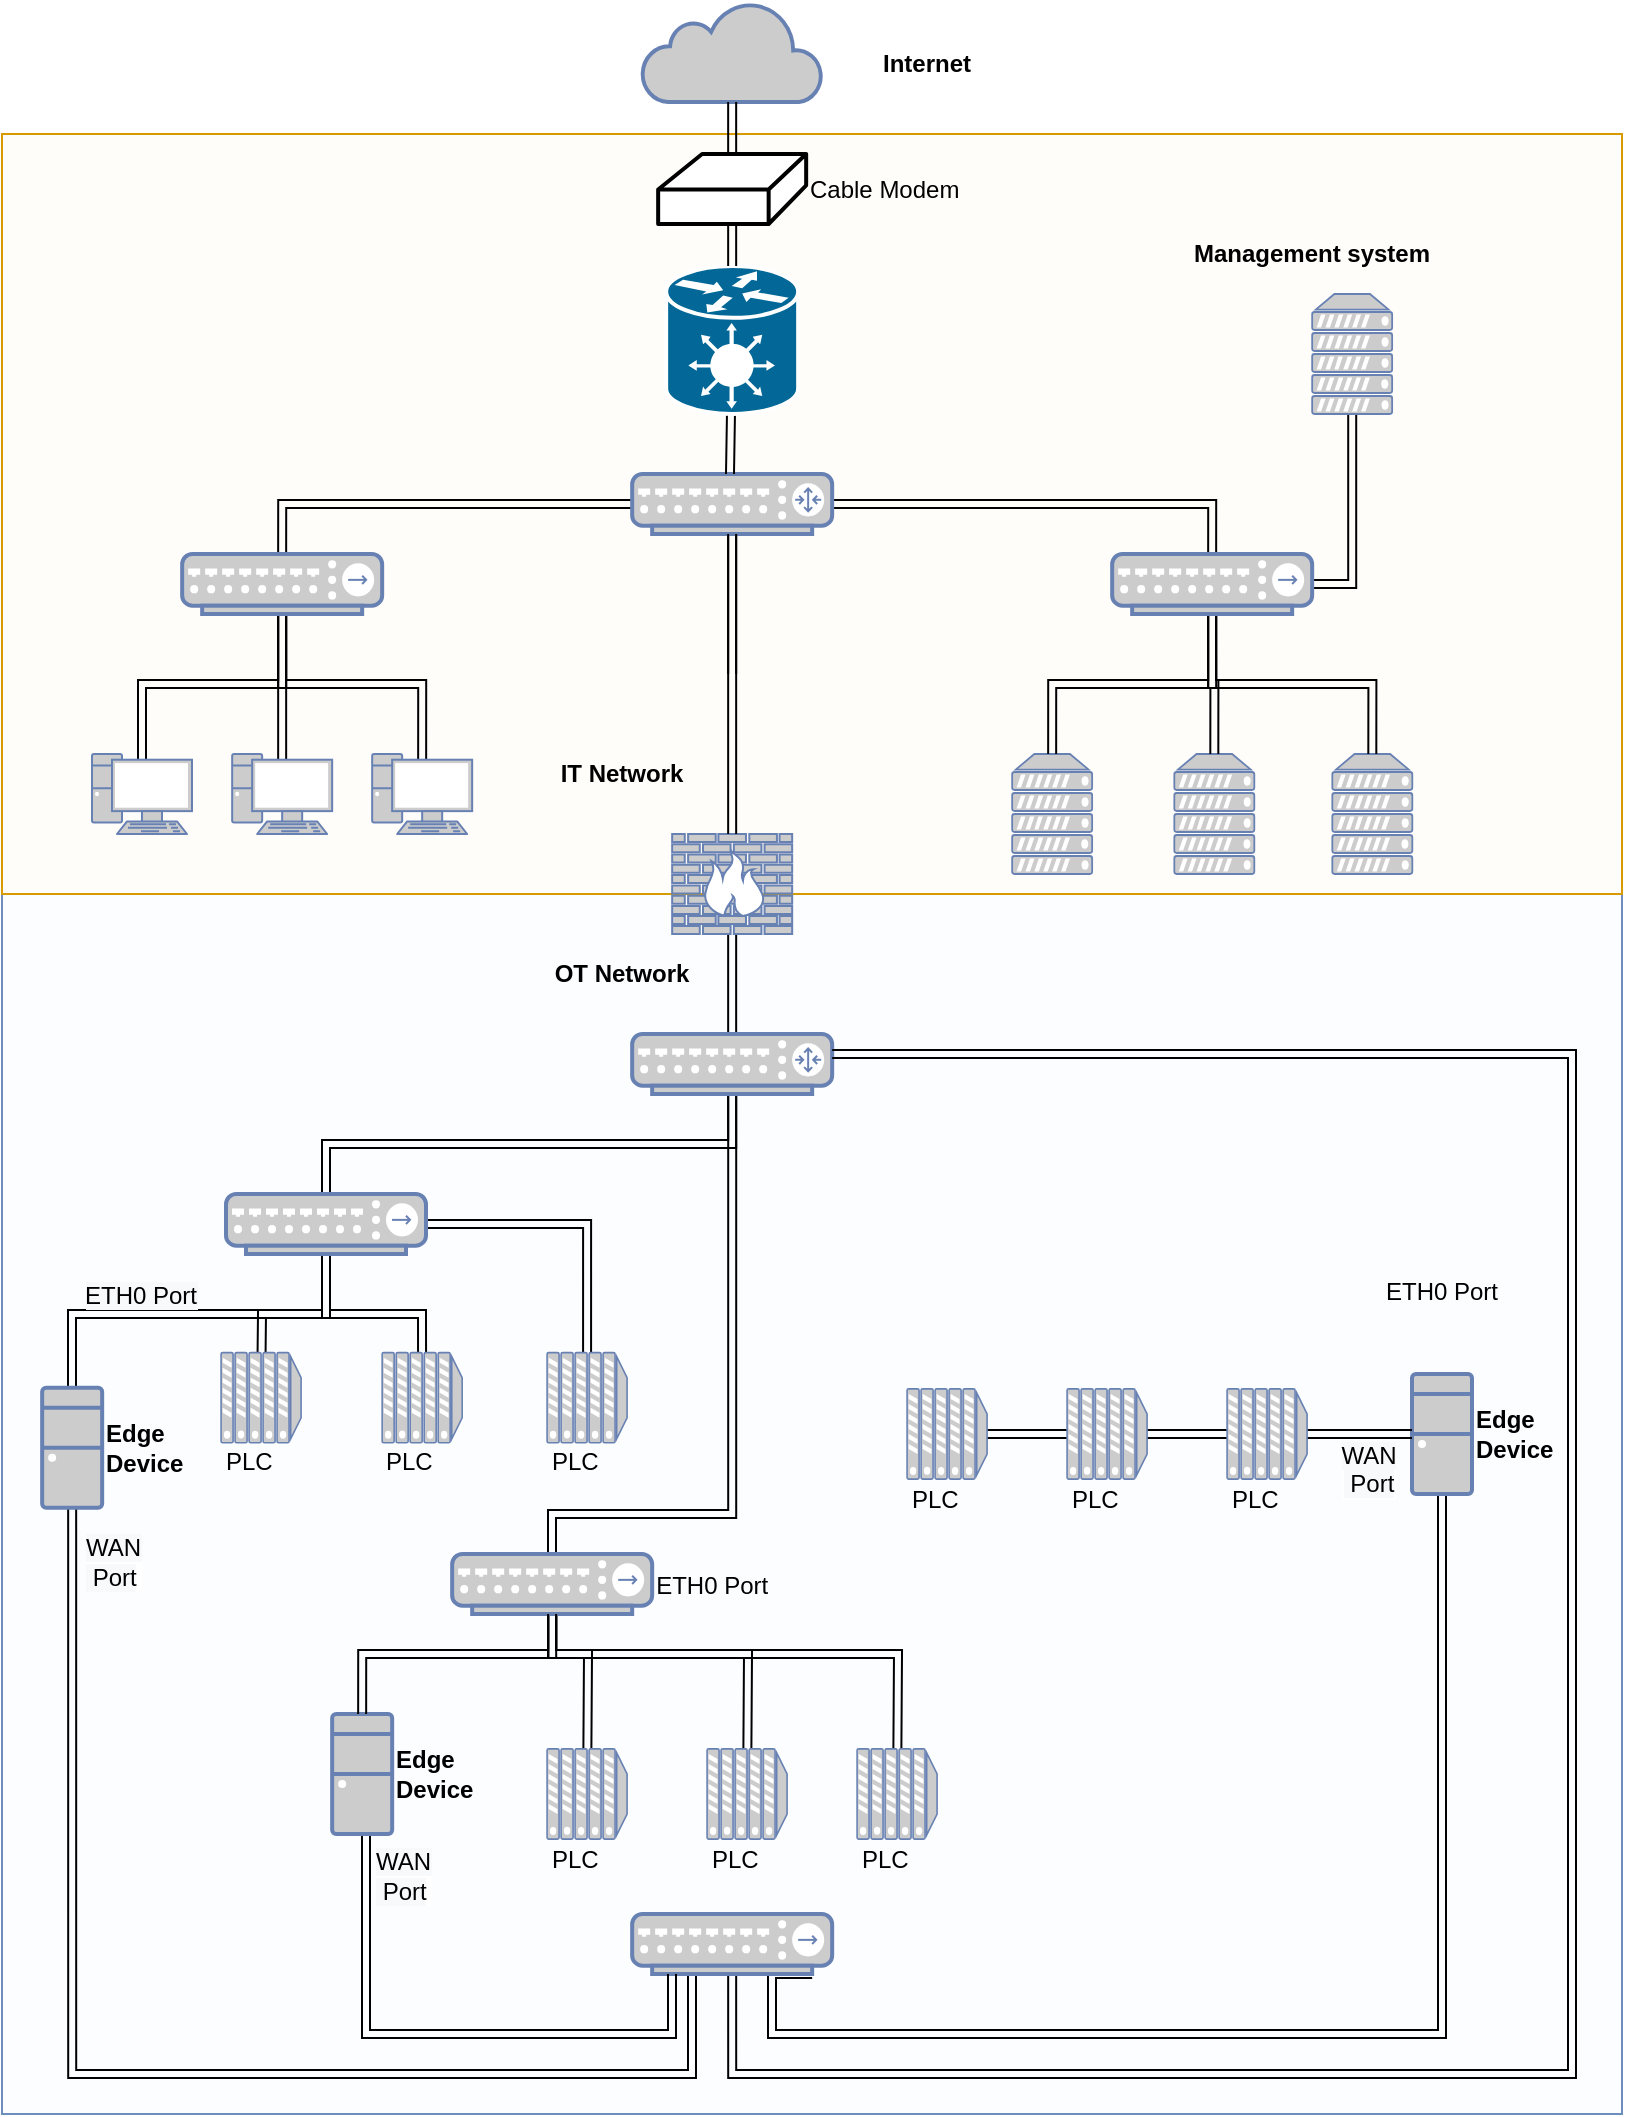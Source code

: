 <mxfile version="23.1.1" type="github">
  <diagram id="SXgX17sldJI9QkPeDldp" name="Page-1">
    <mxGraphModel dx="523" dy="341" grid="1" gridSize="10" guides="1" tooltips="1" connect="1" arrows="1" fold="1" page="1" pageScale="1" pageWidth="827" pageHeight="1169" math="0" shadow="0">
      <root>
        <mxCell id="kKs_Z4YsZ-Q-qFJGQyTJ-0" />
        <mxCell id="kKs_Z4YsZ-Q-qFJGQyTJ-1" parent="kKs_Z4YsZ-Q-qFJGQyTJ-0" />
        <mxCell id="kKs_Z4YsZ-Q-qFJGQyTJ-2" value="" style="rounded=0;whiteSpace=wrap;connectable=0;fillOpacity=10;fillColor=#dae8fc;strokeColor=#6c8ebf;labelPosition=center;verticalLabelPosition=bottom;align=center;verticalAlign=top;textDirection=rtl;" parent="kKs_Z4YsZ-Q-qFJGQyTJ-1" vertex="1">
          <mxGeometry x="10" y="450" width="810" height="610" as="geometry" />
        </mxCell>
        <mxCell id="kKs_Z4YsZ-Q-qFJGQyTJ-3" value="" style="rounded=0;whiteSpace=wrap;connectable=0;fillOpacity=10;fillColor=#ffe6cc;strokeColor=#d79b00;" parent="kKs_Z4YsZ-Q-qFJGQyTJ-1" vertex="1">
          <mxGeometry x="10" y="70" width="810" height="380" as="geometry" />
        </mxCell>
        <mxCell id="kKs_Z4YsZ-Q-qFJGQyTJ-4" value="" style="edgeStyle=orthogonalEdgeStyle;shape=link;rounded=0;orthogonalLoop=1;jettySize=auto;" parent="kKs_Z4YsZ-Q-qFJGQyTJ-1" source="kKs_Z4YsZ-Q-qFJGQyTJ-6" target="kKs_Z4YsZ-Q-qFJGQyTJ-8" edge="1">
          <mxGeometry relative="1" as="geometry" />
        </mxCell>
        <mxCell id="kKs_Z4YsZ-Q-qFJGQyTJ-5" value="" style="edgeStyle=none;shape=link;rounded=0;orthogonalLoop=1;jettySize=auto;" parent="kKs_Z4YsZ-Q-qFJGQyTJ-1" source="kKs_Z4YsZ-Q-qFJGQyTJ-21" edge="1">
          <mxGeometry relative="1" as="geometry">
            <mxPoint x="375.08" y="340" as="targetPoint" />
          </mxGeometry>
        </mxCell>
        <mxCell id="kKs_Z4YsZ-Q-qFJGQyTJ-6" value="" style="fontColor=#0066CC;verticalAlign=top;verticalLabelPosition=bottom;labelPosition=center;align=center;outlineConnect=0;fillColor=#CCCCCC;strokeColor=#6881B3;gradientColor=none;gradientDirection=north;strokeWidth=2;shape=mxgraph.networks.firewall;" parent="kKs_Z4YsZ-Q-qFJGQyTJ-1" vertex="1">
          <mxGeometry x="345.08" y="420" width="60" height="50" as="geometry" />
        </mxCell>
        <mxCell id="kKs_Z4YsZ-Q-qFJGQyTJ-7" value="" style="edgeStyle=orthogonalEdgeStyle;shape=link;rounded=0;orthogonalLoop=1;jettySize=auto;exitX=0.5;exitY=1;exitDx=0;exitDy=0;exitPerimeter=0;entryX=0.5;entryY=0;entryDx=0;entryDy=0;entryPerimeter=0;" parent="kKs_Z4YsZ-Q-qFJGQyTJ-1" source="kKs_Z4YsZ-Q-qFJGQyTJ-8" target="kKs_Z4YsZ-Q-qFJGQyTJ-13" edge="1">
          <mxGeometry relative="1" as="geometry" />
        </mxCell>
        <mxCell id="wiULPba4sbTOzCL7PzTo-35" style="edgeStyle=orthogonalEdgeStyle;shape=link;rounded=0;orthogonalLoop=1;jettySize=auto;html=1;fontColor=#000000;" parent="kKs_Z4YsZ-Q-qFJGQyTJ-1" source="kKs_Z4YsZ-Q-qFJGQyTJ-8" target="kKs_Z4YsZ-Q-qFJGQyTJ-63" edge="1">
          <mxGeometry relative="1" as="geometry">
            <Array as="points">
              <mxPoint x="375" y="760" />
              <mxPoint x="285" y="760" />
            </Array>
          </mxGeometry>
        </mxCell>
        <mxCell id="kKs_Z4YsZ-Q-qFJGQyTJ-8" value="" style="fontColor=#0066CC;verticalAlign=top;verticalLabelPosition=bottom;labelPosition=center;align=center;outlineConnect=0;fillColor=#CCCCCC;strokeColor=#6881B3;gradientColor=none;gradientDirection=north;strokeWidth=2;shape=mxgraph.networks.router;" parent="kKs_Z4YsZ-Q-qFJGQyTJ-1" vertex="1">
          <mxGeometry x="325.08" y="520" width="100" height="30" as="geometry" />
        </mxCell>
        <mxCell id="kKs_Z4YsZ-Q-qFJGQyTJ-12" value="" style="edgeStyle=orthogonalEdgeStyle;shape=link;rounded=0;orthogonalLoop=1;jettySize=auto;exitX=0.5;exitY=1;exitDx=0;exitDy=0;exitPerimeter=0;width=4;" parent="kKs_Z4YsZ-Q-qFJGQyTJ-1" source="kKs_Z4YsZ-Q-qFJGQyTJ-13" target="wiULPba4sbTOzCL7PzTo-0" edge="1">
          <mxGeometry relative="1" as="geometry">
            <Array as="points">
              <mxPoint x="172" y="660" />
              <mxPoint x="45" y="660" />
            </Array>
            <mxPoint x="45.08" y="683.14" as="targetPoint" />
          </mxGeometry>
        </mxCell>
        <mxCell id="wiULPba4sbTOzCL7PzTo-38" value="&lt;span style=&quot;background-color: rgb(248 , 249 , 250)&quot;&gt;ETH0 Port&lt;/span&gt;" style="text;html=1;align=center;verticalAlign=bottom;resizable=0;points=[];labelBackgroundColor=#ffffff;fontColor=#000000;labelPosition=center;verticalLabelPosition=top;" parent="kKs_Z4YsZ-Q-qFJGQyTJ-12" vertex="1" connectable="0">
          <mxGeometry x="0.269" y="-1" relative="1" as="geometry">
            <mxPoint as="offset" />
          </mxGeometry>
        </mxCell>
        <mxCell id="wiULPba4sbTOzCL7PzTo-28" style="edgeStyle=orthogonalEdgeStyle;shape=link;rounded=0;orthogonalLoop=1;jettySize=auto;html=1;" parent="kKs_Z4YsZ-Q-qFJGQyTJ-1" source="kKs_Z4YsZ-Q-qFJGQyTJ-13" target="wiULPba4sbTOzCL7PzTo-22" edge="1">
          <mxGeometry relative="1" as="geometry">
            <Array as="points">
              <mxPoint x="172" y="660" />
              <mxPoint x="140" y="660" />
            </Array>
          </mxGeometry>
        </mxCell>
        <mxCell id="wiULPba4sbTOzCL7PzTo-29" style="edgeStyle=orthogonalEdgeStyle;shape=link;rounded=0;orthogonalLoop=1;jettySize=auto;html=1;" parent="kKs_Z4YsZ-Q-qFJGQyTJ-1" source="kKs_Z4YsZ-Q-qFJGQyTJ-13" target="wiULPba4sbTOzCL7PzTo-23" edge="1">
          <mxGeometry relative="1" as="geometry">
            <Array as="points">
              <mxPoint x="172" y="660" />
              <mxPoint x="220" y="660" />
            </Array>
          </mxGeometry>
        </mxCell>
        <mxCell id="wiULPba4sbTOzCL7PzTo-30" style="edgeStyle=orthogonalEdgeStyle;shape=link;rounded=0;orthogonalLoop=1;jettySize=auto;html=1;" parent="kKs_Z4YsZ-Q-qFJGQyTJ-1" source="kKs_Z4YsZ-Q-qFJGQyTJ-13" target="wiULPba4sbTOzCL7PzTo-24" edge="1">
          <mxGeometry relative="1" as="geometry" />
        </mxCell>
        <mxCell id="kKs_Z4YsZ-Q-qFJGQyTJ-13" value="" style="fontColor=#0066CC;verticalAlign=top;verticalLabelPosition=bottom;labelPosition=center;align=center;outlineConnect=0;fillColor=#CCCCCC;strokeColor=#6881B3;gradientColor=none;gradientDirection=north;strokeWidth=2;shape=mxgraph.networks.hub;" parent="kKs_Z4YsZ-Q-qFJGQyTJ-1" vertex="1">
          <mxGeometry x="122" y="600" width="100" height="30" as="geometry" />
        </mxCell>
        <mxCell id="kKs_Z4YsZ-Q-qFJGQyTJ-17" value="" style="edgeStyle=orthogonalEdgeStyle;shape=link;rounded=0;orthogonalLoop=1;jettySize=auto;exitX=0.5;exitY=1;exitDx=0;exitDy=0;" parent="kKs_Z4YsZ-Q-qFJGQyTJ-1" source="wiULPba4sbTOzCL7PzTo-0" target="kKs_Z4YsZ-Q-qFJGQyTJ-53" edge="1">
          <mxGeometry relative="1" as="geometry">
            <Array as="points">
              <mxPoint x="45" y="1040" />
              <mxPoint x="355" y="1040" />
            </Array>
            <mxPoint x="45.08" y="726.86" as="sourcePoint" />
          </mxGeometry>
        </mxCell>
        <mxCell id="wiULPba4sbTOzCL7PzTo-37" value="&lt;span style=&quot;background-color: rgb(248 , 249 , 250)&quot;&gt;WAN&lt;/span&gt;&lt;br style=&quot;padding: 0px ; margin: 0px ; background-color: rgb(248 , 249 , 250)&quot;&gt;&lt;span style=&quot;background-color: rgb(248 , 249 , 250)&quot;&gt;&amp;nbsp;Port&lt;/span&gt;" style="text;html=1;align=left;verticalAlign=middle;resizable=0;points=[];labelBackgroundColor=#ffffff;fontColor=#000000;labelPosition=right;verticalLabelPosition=middle;" parent="kKs_Z4YsZ-Q-qFJGQyTJ-17" vertex="1" connectable="0">
          <mxGeometry x="-0.916" y="2" relative="1" as="geometry">
            <mxPoint x="3" as="offset" />
          </mxGeometry>
        </mxCell>
        <mxCell id="kKs_Z4YsZ-Q-qFJGQyTJ-18" value="" style="edgeStyle=orthogonalEdgeStyle;shape=link;rounded=0;orthogonalLoop=1;jettySize=auto;exitX=0;exitY=0.5;exitDx=0;exitDy=0;exitPerimeter=0;entryX=0.5;entryY=0;entryDx=0;entryDy=0;entryPerimeter=0;" parent="kKs_Z4YsZ-Q-qFJGQyTJ-1" source="kKs_Z4YsZ-Q-qFJGQyTJ-21" target="kKs_Z4YsZ-Q-qFJGQyTJ-26" edge="1">
          <mxGeometry relative="1" as="geometry" />
        </mxCell>
        <mxCell id="kKs_Z4YsZ-Q-qFJGQyTJ-19" value="" style="edgeStyle=orthogonalEdgeStyle;shape=link;rounded=0;orthogonalLoop=1;jettySize=auto;exitX=1;exitY=0.5;exitDx=0;exitDy=0;exitPerimeter=0;entryX=0.5;entryY=0;entryDx=0;entryDy=0;entryPerimeter=0;" parent="kKs_Z4YsZ-Q-qFJGQyTJ-1" source="kKs_Z4YsZ-Q-qFJGQyTJ-21" target="kKs_Z4YsZ-Q-qFJGQyTJ-37" edge="1">
          <mxGeometry relative="1" as="geometry" />
        </mxCell>
        <mxCell id="kKs_Z4YsZ-Q-qFJGQyTJ-20" value="" style="edgeStyle=orthogonalEdgeStyle;shape=link;rounded=0;orthogonalLoop=1;jettySize=auto;entryX=0.5;entryY=1;entryDx=0;entryDy=0;entryPerimeter=0;" parent="kKs_Z4YsZ-Q-qFJGQyTJ-1" source="kKs_Z4YsZ-Q-qFJGQyTJ-8" target="kKs_Z4YsZ-Q-qFJGQyTJ-53" edge="1">
          <mxGeometry relative="1" as="geometry">
            <Array as="points">
              <mxPoint x="795" y="530" />
              <mxPoint x="795" y="1040" />
              <mxPoint x="375" y="1040" />
            </Array>
          </mxGeometry>
        </mxCell>
        <mxCell id="kKs_Z4YsZ-Q-qFJGQyTJ-21" value="" style="fontColor=#0066CC;verticalAlign=top;verticalLabelPosition=bottom;labelPosition=center;align=center;outlineConnect=0;fillColor=#CCCCCC;strokeColor=#6881B3;gradientColor=none;gradientDirection=north;strokeWidth=2;shape=mxgraph.networks.router;" parent="kKs_Z4YsZ-Q-qFJGQyTJ-1" vertex="1">
          <mxGeometry x="325.08" y="240" width="100" height="30" as="geometry" />
        </mxCell>
        <mxCell id="kKs_Z4YsZ-Q-qFJGQyTJ-22" value="" style="edgeStyle=none;shape=link;rounded=0;orthogonalLoop=1;jettySize=auto;" parent="kKs_Z4YsZ-Q-qFJGQyTJ-1" source="kKs_Z4YsZ-Q-qFJGQyTJ-6" target="kKs_Z4YsZ-Q-qFJGQyTJ-21" edge="1">
          <mxGeometry relative="1" as="geometry">
            <mxPoint x="375.08" y="420" as="sourcePoint" />
            <mxPoint x="375.08" y="340" as="targetPoint" />
          </mxGeometry>
        </mxCell>
        <mxCell id="kKs_Z4YsZ-Q-qFJGQyTJ-23" value="" style="edgeStyle=orthogonalEdgeStyle;shape=link;rounded=0;orthogonalLoop=1;jettySize=auto;exitX=0.5;exitY=1;exitDx=0;exitDy=0;exitPerimeter=0;entryX=0.5;entryY=0.07;entryDx=0;entryDy=0;entryPerimeter=0;" parent="kKs_Z4YsZ-Q-qFJGQyTJ-1" source="kKs_Z4YsZ-Q-qFJGQyTJ-26" target="kKs_Z4YsZ-Q-qFJGQyTJ-29" edge="1">
          <mxGeometry relative="1" as="geometry" />
        </mxCell>
        <mxCell id="kKs_Z4YsZ-Q-qFJGQyTJ-24" value="" style="edgeStyle=orthogonalEdgeStyle;shape=link;rounded=0;orthogonalLoop=1;jettySize=auto;exitX=0.5;exitY=1;exitDx=0;exitDy=0;exitPerimeter=0;entryX=0.5;entryY=0.07;entryDx=0;entryDy=0;entryPerimeter=0;" parent="kKs_Z4YsZ-Q-qFJGQyTJ-1" source="kKs_Z4YsZ-Q-qFJGQyTJ-26" target="kKs_Z4YsZ-Q-qFJGQyTJ-28" edge="1">
          <mxGeometry relative="1" as="geometry" />
        </mxCell>
        <mxCell id="kKs_Z4YsZ-Q-qFJGQyTJ-25" value="" style="edgeStyle=orthogonalEdgeStyle;shape=link;rounded=0;orthogonalLoop=1;jettySize=auto;exitX=0.5;exitY=1;exitDx=0;exitDy=0;exitPerimeter=0;entryX=0.5;entryY=0.07;entryDx=0;entryDy=0;entryPerimeter=0;" parent="kKs_Z4YsZ-Q-qFJGQyTJ-1" source="kKs_Z4YsZ-Q-qFJGQyTJ-26" target="kKs_Z4YsZ-Q-qFJGQyTJ-27" edge="1">
          <mxGeometry relative="1" as="geometry" />
        </mxCell>
        <mxCell id="kKs_Z4YsZ-Q-qFJGQyTJ-26" value="" style="fontColor=#0066CC;verticalAlign=top;verticalLabelPosition=bottom;labelPosition=center;align=center;outlineConnect=0;fillColor=#CCCCCC;strokeColor=#6881B3;gradientColor=none;gradientDirection=north;strokeWidth=2;shape=mxgraph.networks.hub;" parent="kKs_Z4YsZ-Q-qFJGQyTJ-1" vertex="1">
          <mxGeometry x="100.08" y="280" width="100" height="30" as="geometry" />
        </mxCell>
        <mxCell id="kKs_Z4YsZ-Q-qFJGQyTJ-27" value="" style="fontColor=#0066CC;verticalAlign=top;verticalLabelPosition=bottom;labelPosition=center;align=center;outlineConnect=0;fillColor=#CCCCCC;strokeColor=#6881B3;gradientColor=none;gradientDirection=north;strokeWidth=2;shape=mxgraph.networks.pc;" parent="kKs_Z4YsZ-Q-qFJGQyTJ-1" vertex="1">
          <mxGeometry x="195.08" y="380" width="50" height="40" as="geometry" />
        </mxCell>
        <mxCell id="kKs_Z4YsZ-Q-qFJGQyTJ-28" value="" style="fontColor=#0066CC;verticalAlign=top;verticalLabelPosition=bottom;labelPosition=center;align=center;outlineConnect=0;fillColor=#CCCCCC;strokeColor=#6881B3;gradientColor=none;gradientDirection=north;strokeWidth=2;shape=mxgraph.networks.pc;" parent="kKs_Z4YsZ-Q-qFJGQyTJ-1" vertex="1">
          <mxGeometry x="125.08" y="380" width="50" height="40" as="geometry" />
        </mxCell>
        <mxCell id="kKs_Z4YsZ-Q-qFJGQyTJ-29" value="" style="fontColor=#0066CC;verticalAlign=top;verticalLabelPosition=bottom;labelPosition=center;align=center;outlineConnect=0;fillColor=#CCCCCC;strokeColor=#6881B3;gradientColor=none;gradientDirection=north;strokeWidth=2;shape=mxgraph.networks.pc;" parent="kKs_Z4YsZ-Q-qFJGQyTJ-1" vertex="1">
          <mxGeometry x="55.0" y="380" width="50" height="40" as="geometry" />
        </mxCell>
        <mxCell id="kKs_Z4YsZ-Q-qFJGQyTJ-30" value="" style="fontColor=#0066CC;verticalAlign=top;verticalLabelPosition=bottom;labelPosition=center;align=center;outlineConnect=0;fillColor=#CCCCCC;strokeColor=#6881B3;gradientColor=none;gradientDirection=north;strokeWidth=2;shape=mxgraph.networks.server;" parent="kKs_Z4YsZ-Q-qFJGQyTJ-1" vertex="1">
          <mxGeometry x="515.08" y="380" width="40" height="60" as="geometry" />
        </mxCell>
        <mxCell id="kKs_Z4YsZ-Q-qFJGQyTJ-31" value="" style="fontColor=#0066CC;verticalAlign=top;verticalLabelPosition=bottom;labelPosition=center;align=center;outlineConnect=0;fillColor=#CCCCCC;strokeColor=#6881B3;gradientColor=none;gradientDirection=north;strokeWidth=2;shape=mxgraph.networks.server;" parent="kKs_Z4YsZ-Q-qFJGQyTJ-1" vertex="1">
          <mxGeometry x="675.16" y="380" width="40" height="60" as="geometry" />
        </mxCell>
        <mxCell id="kKs_Z4YsZ-Q-qFJGQyTJ-32" value="" style="fontColor=#0066CC;verticalAlign=top;verticalLabelPosition=bottom;labelPosition=center;align=center;outlineConnect=0;fillColor=#CCCCCC;strokeColor=#6881B3;gradientColor=none;gradientDirection=north;strokeWidth=2;shape=mxgraph.networks.server;" parent="kKs_Z4YsZ-Q-qFJGQyTJ-1" vertex="1">
          <mxGeometry x="596.16" y="380" width="40" height="60" as="geometry" />
        </mxCell>
        <mxCell id="kKs_Z4YsZ-Q-qFJGQyTJ-33" value="" style="edgeStyle=orthogonalEdgeStyle;shape=link;rounded=0;orthogonalLoop=1;jettySize=auto;exitX=0.5;exitY=1;exitDx=0;exitDy=0;exitPerimeter=0;entryX=0.5;entryY=0;entryDx=0;entryDy=0;entryPerimeter=0;" parent="kKs_Z4YsZ-Q-qFJGQyTJ-1" source="kKs_Z4YsZ-Q-qFJGQyTJ-37" target="kKs_Z4YsZ-Q-qFJGQyTJ-30" edge="1">
          <mxGeometry relative="1" as="geometry" />
        </mxCell>
        <mxCell id="kKs_Z4YsZ-Q-qFJGQyTJ-34" value="" style="edgeStyle=orthogonalEdgeStyle;shape=link;rounded=0;orthogonalLoop=1;jettySize=auto;exitX=0.5;exitY=1;exitDx=0;exitDy=0;exitPerimeter=0;entryX=0.5;entryY=0;entryDx=0;entryDy=0;entryPerimeter=0;" parent="kKs_Z4YsZ-Q-qFJGQyTJ-1" source="kKs_Z4YsZ-Q-qFJGQyTJ-37" target="kKs_Z4YsZ-Q-qFJGQyTJ-32" edge="1">
          <mxGeometry relative="1" as="geometry" />
        </mxCell>
        <mxCell id="kKs_Z4YsZ-Q-qFJGQyTJ-35" value="" style="edgeStyle=orthogonalEdgeStyle;shape=link;rounded=0;orthogonalLoop=1;jettySize=auto;exitX=0.5;exitY=1;exitDx=0;exitDy=0;exitPerimeter=0;entryX=0.5;entryY=0;entryDx=0;entryDy=0;entryPerimeter=0;" parent="kKs_Z4YsZ-Q-qFJGQyTJ-1" source="kKs_Z4YsZ-Q-qFJGQyTJ-37" target="kKs_Z4YsZ-Q-qFJGQyTJ-31" edge="1">
          <mxGeometry relative="1" as="geometry">
            <Array as="points">
              <mxPoint x="615" y="345" />
              <mxPoint x="695" y="345" />
            </Array>
          </mxGeometry>
        </mxCell>
        <mxCell id="kKs_Z4YsZ-Q-qFJGQyTJ-36" value="" style="edgeStyle=orthogonalEdgeStyle;shape=link;rounded=0;orthogonalLoop=1;jettySize=auto;exitX=1;exitY=0.5;exitDx=0;exitDy=0;exitPerimeter=0;" parent="kKs_Z4YsZ-Q-qFJGQyTJ-1" source="kKs_Z4YsZ-Q-qFJGQyTJ-37" target="kKs_Z4YsZ-Q-qFJGQyTJ-69" edge="1">
          <mxGeometry relative="1" as="geometry" />
        </mxCell>
        <mxCell id="kKs_Z4YsZ-Q-qFJGQyTJ-37" value="" style="fontColor=#0066CC;verticalAlign=top;verticalLabelPosition=bottom;labelPosition=center;align=center;outlineConnect=0;fillColor=#CCCCCC;strokeColor=#6881B3;gradientColor=none;gradientDirection=north;strokeWidth=2;shape=mxgraph.networks.hub;" parent="kKs_Z4YsZ-Q-qFJGQyTJ-1" vertex="1">
          <mxGeometry x="565.08" y="280" width="100" height="30" as="geometry" />
        </mxCell>
        <mxCell id="kKs_Z4YsZ-Q-qFJGQyTJ-44" value="" style="edgeStyle=orthogonalEdgeStyle;shape=link;rounded=0;orthogonalLoop=1;jettySize=auto;exitX=0.5;exitY=1;exitDx=0;exitDy=0;entryX=0.9;entryY=1;entryDx=0;entryDy=0;entryPerimeter=0;" parent="kKs_Z4YsZ-Q-qFJGQyTJ-1" source="wiULPba4sbTOzCL7PzTo-4" target="kKs_Z4YsZ-Q-qFJGQyTJ-53" edge="1">
          <mxGeometry relative="1" as="geometry">
            <Array as="points">
              <mxPoint x="730" y="1020" />
              <mxPoint x="395" y="1020" />
              <mxPoint x="395" y="990" />
            </Array>
            <mxPoint x="715.04" y="726.86" as="sourcePoint" />
          </mxGeometry>
        </mxCell>
        <mxCell id="kKs_Z4YsZ-Q-qFJGQyTJ-50" value="ETH0 Port" style="text;align=center;verticalAlign=middle;resizable=0;points=[];autosize=1;" parent="kKs_Z4YsZ-Q-qFJGQyTJ-1" vertex="1">
          <mxGeometry x="695" y="638" width="70" height="20" as="geometry" />
        </mxCell>
        <mxCell id="kKs_Z4YsZ-Q-qFJGQyTJ-51" value="OT Network" style="text;strokeColor=none;fillColor=none;align=center;verticalAlign=middle;whiteSpace=wrap;rounded=0;fontStyle=1" parent="kKs_Z4YsZ-Q-qFJGQyTJ-1" vertex="1">
          <mxGeometry x="240.08" y="480" width="159.92" height="20" as="geometry" />
        </mxCell>
        <mxCell id="kKs_Z4YsZ-Q-qFJGQyTJ-52" value="IT Network" style="text;strokeColor=none;fillColor=none;align=center;verticalAlign=middle;whiteSpace=wrap;rounded=0;fontStyle=1" parent="kKs_Z4YsZ-Q-qFJGQyTJ-1" vertex="1">
          <mxGeometry x="240.08" y="380" width="159.92" height="20" as="geometry" />
        </mxCell>
        <mxCell id="kKs_Z4YsZ-Q-qFJGQyTJ-53" value="" style="fontColor=#0066CC;verticalAlign=top;verticalLabelPosition=bottom;labelPosition=center;align=center;outlineConnect=0;fillColor=#CCCCCC;strokeColor=#6881B3;gradientColor=none;gradientDirection=north;strokeWidth=2;shape=mxgraph.networks.hub;" parent="kKs_Z4YsZ-Q-qFJGQyTJ-1" vertex="1">
          <mxGeometry x="325.08" y="960" width="100" height="30" as="geometry" />
        </mxCell>
        <mxCell id="wiULPba4sbTOzCL7PzTo-31" style="edgeStyle=orthogonalEdgeStyle;shape=link;rounded=0;orthogonalLoop=1;jettySize=auto;html=1;" parent="kKs_Z4YsZ-Q-qFJGQyTJ-1" source="kKs_Z4YsZ-Q-qFJGQyTJ-63" target="wiULPba4sbTOzCL7PzTo-25" edge="1">
          <mxGeometry relative="1" as="geometry">
            <Array as="points">
              <mxPoint x="285" y="830" />
              <mxPoint x="303" y="830" />
            </Array>
          </mxGeometry>
        </mxCell>
        <mxCell id="wiULPba4sbTOzCL7PzTo-32" style="edgeStyle=orthogonalEdgeStyle;shape=link;rounded=0;orthogonalLoop=1;jettySize=auto;html=1;" parent="kKs_Z4YsZ-Q-qFJGQyTJ-1" source="kKs_Z4YsZ-Q-qFJGQyTJ-63" target="wiULPba4sbTOzCL7PzTo-26" edge="1">
          <mxGeometry relative="1" as="geometry">
            <Array as="points">
              <mxPoint x="285" y="830" />
              <mxPoint x="383" y="830" />
            </Array>
          </mxGeometry>
        </mxCell>
        <mxCell id="wiULPba4sbTOzCL7PzTo-33" style="edgeStyle=orthogonalEdgeStyle;shape=link;rounded=0;orthogonalLoop=1;jettySize=auto;html=1;" parent="kKs_Z4YsZ-Q-qFJGQyTJ-1" source="kKs_Z4YsZ-Q-qFJGQyTJ-63" target="wiULPba4sbTOzCL7PzTo-27" edge="1">
          <mxGeometry relative="1" as="geometry">
            <Array as="points">
              <mxPoint x="285" y="830" />
              <mxPoint x="458" y="830" />
            </Array>
          </mxGeometry>
        </mxCell>
        <mxCell id="kKs_Z4YsZ-Q-qFJGQyTJ-63" value="ETH0 Port" style="fontColor=#000000;verticalAlign=middle;verticalLabelPosition=middle;labelPosition=right;align=left;outlineConnect=0;fillColor=#CCCCCC;strokeColor=#6881B3;gradientColor=none;gradientDirection=north;strokeWidth=2;shape=mxgraph.networks.hub;" parent="kKs_Z4YsZ-Q-qFJGQyTJ-1" vertex="1">
          <mxGeometry x="235.08" y="780" width="100" height="30" as="geometry" />
        </mxCell>
        <mxCell id="kKs_Z4YsZ-Q-qFJGQyTJ-64" value="" style="edgeStyle=orthogonalEdgeStyle;shape=link;rounded=0;orthogonalLoop=1;jettySize=auto;" parent="kKs_Z4YsZ-Q-qFJGQyTJ-1" source="wiULPba4sbTOzCL7PzTo-2" edge="1">
          <mxGeometry relative="1" as="geometry">
            <mxPoint x="345" y="990" as="targetPoint" />
            <Array as="points">
              <mxPoint x="192" y="1020" />
              <mxPoint x="345" y="1020" />
            </Array>
            <mxPoint x="192.04" y="873.72" as="sourcePoint" />
          </mxGeometry>
        </mxCell>
        <mxCell id="wiULPba4sbTOzCL7PzTo-39" value="&lt;span style=&quot;background-color: rgb(248 , 249 , 250)&quot;&gt;WAN&lt;/span&gt;&lt;br style=&quot;padding: 0px ; margin: 0px ; background-color: rgb(248 , 249 , 250)&quot;&gt;&lt;span style=&quot;background-color: rgb(248 , 249 , 250)&quot;&gt;&amp;nbsp;Port&lt;/span&gt;" style="text;html=1;align=left;verticalAlign=middle;resizable=0;points=[];labelBackgroundColor=#ffffff;fontColor=#000000;labelPosition=right;verticalLabelPosition=middle;" parent="kKs_Z4YsZ-Q-qFJGQyTJ-64" vertex="1" connectable="0">
          <mxGeometry x="-0.852" relative="1" as="geometry">
            <mxPoint x="3" as="offset" />
          </mxGeometry>
        </mxCell>
        <mxCell id="kKs_Z4YsZ-Q-qFJGQyTJ-69" value="" style="fontColor=#0066CC;verticalAlign=top;verticalLabelPosition=bottom;labelPosition=center;align=center;outlineConnect=0;fillColor=#CCCCCC;strokeColor=#6881B3;gradientColor=none;gradientDirection=north;strokeWidth=2;shape=mxgraph.networks.server;" parent="kKs_Z4YsZ-Q-qFJGQyTJ-1" vertex="1">
          <mxGeometry x="665.08" y="150" width="40" height="60" as="geometry" />
        </mxCell>
        <mxCell id="kKs_Z4YsZ-Q-qFJGQyTJ-70" value="Management system" style="text;strokeColor=none;fillColor=none;align=center;verticalAlign=middle;whiteSpace=wrap;rounded=0;fontStyle=1" parent="kKs_Z4YsZ-Q-qFJGQyTJ-1" vertex="1">
          <mxGeometry x="585.08" y="120" width="159.92" height="20" as="geometry" />
        </mxCell>
        <mxCell id="kKs_Z4YsZ-Q-qFJGQyTJ-71" value="" style="edgeStyle=none;shape=link;rounded=0;orthogonalLoop=1;jettySize=auto;" parent="kKs_Z4YsZ-Q-qFJGQyTJ-1" target="kKs_Z4YsZ-Q-qFJGQyTJ-74" edge="1">
          <mxGeometry relative="1" as="geometry">
            <mxPoint x="374" y="240" as="sourcePoint" />
            <mxPoint x="374" y="140" as="targetPoint" />
            <Array as="points" />
          </mxGeometry>
        </mxCell>
        <mxCell id="kKs_Z4YsZ-Q-qFJGQyTJ-73" value="" style="outlineConnect=0;fillColor=#CCCCCC;strokeColor=#6881B3;gradientColor=none;gradientDirection=north;strokeWidth=2;shape=mxgraph.networks.cloud;fontColor=#ffffff;" parent="kKs_Z4YsZ-Q-qFJGQyTJ-1" vertex="1">
          <mxGeometry x="330.08" y="4" width="90" height="50" as="geometry" />
        </mxCell>
        <mxCell id="kKs_Z4YsZ-Q-qFJGQyTJ-74" value="" style="shape=mxgraph.cisco.hubs_and_gateways.generic_gateway;pointerEvents=1;dashed=0;fillColor=#036897;strokeColor=#ffffff;strokeWidth=2;verticalLabelPosition=bottom;verticalAlign=top;align=center;outlineConnect=0;" parent="kKs_Z4YsZ-Q-qFJGQyTJ-1" vertex="1">
          <mxGeometry x="342.08" y="136" width="66" height="74" as="geometry" />
        </mxCell>
        <mxCell id="kKs_Z4YsZ-Q-qFJGQyTJ-75" value="Internet" style="text;strokeColor=none;fillColor=none;align=center;verticalAlign=middle;whiteSpace=wrap;rounded=0;fontStyle=1" parent="kKs_Z4YsZ-Q-qFJGQyTJ-1" vertex="1">
          <mxGeometry x="435" y="25" width="75" height="20" as="geometry" />
        </mxCell>
        <mxCell id="wiULPba4sbTOzCL7PzTo-0" value="&lt;span style=&quot;color: rgb(0 , 0 , 0) ; white-space: normal ; font-weight: 700&quot;&gt;Edge Device&lt;/span&gt;" style="fontColor=#0066CC;verticalAlign=middle;verticalLabelPosition=middle;labelPosition=right;align=left;html=1;outlineConnect=0;fillColor=#CCCCCC;strokeColor=#6881B3;gradientColor=none;gradientDirection=north;strokeWidth=2;shape=mxgraph.networks.desktop_pc;rounded=0;" parent="kKs_Z4YsZ-Q-qFJGQyTJ-1" vertex="1">
          <mxGeometry x="30.08" y="696.86" width="30" height="60" as="geometry" />
        </mxCell>
        <mxCell id="wiULPba4sbTOzCL7PzTo-2" value="&lt;span style=&quot;color: rgb(0 , 0 , 0) ; white-space: normal ; font-weight: 700&quot;&gt;Edge Device&lt;/span&gt;" style="fontColor=#0066CC;verticalAlign=middle;verticalLabelPosition=middle;labelPosition=right;align=left;html=1;outlineConnect=0;fillColor=#CCCCCC;strokeColor=#6881B3;gradientColor=none;gradientDirection=north;strokeWidth=2;shape=mxgraph.networks.desktop_pc;rounded=0;" parent="kKs_Z4YsZ-Q-qFJGQyTJ-1" vertex="1">
          <mxGeometry x="175.08" y="860" width="30" height="60" as="geometry" />
        </mxCell>
        <mxCell id="wiULPba4sbTOzCL7PzTo-3" value="" style="edgeStyle=orthogonalEdgeStyle;shape=link;rounded=0;orthogonalLoop=1;jettySize=auto;exitX=0.5;exitY=1;exitDx=0;exitDy=0;exitPerimeter=0;entryX=0.5;entryY=0;entryDx=0;entryDy=0;" parent="kKs_Z4YsZ-Q-qFJGQyTJ-1" source="kKs_Z4YsZ-Q-qFJGQyTJ-63" target="wiULPba4sbTOzCL7PzTo-2" edge="1">
          <mxGeometry relative="1" as="geometry">
            <Array as="points">
              <mxPoint x="285" y="830" />
              <mxPoint x="190" y="830" />
            </Array>
            <mxPoint x="192.04" y="830" as="targetPoint" />
            <mxPoint x="285.08" y="810" as="sourcePoint" />
          </mxGeometry>
        </mxCell>
        <mxCell id="wiULPba4sbTOzCL7PzTo-4" value="&lt;span style=&quot;color: rgb(0 , 0 , 0) ; white-space: normal ; font-weight: 700&quot;&gt;Edge Device&lt;/span&gt;" style="fontColor=#0066CC;verticalAlign=middle;verticalLabelPosition=middle;labelPosition=right;align=left;html=1;outlineConnect=0;fillColor=#CCCCCC;strokeColor=#6881B3;gradientColor=none;gradientDirection=north;strokeWidth=2;shape=mxgraph.networks.desktop_pc;rounded=0;" parent="kKs_Z4YsZ-Q-qFJGQyTJ-1" vertex="1">
          <mxGeometry x="715" y="690" width="30" height="60" as="geometry" />
        </mxCell>
        <mxCell id="wiULPba4sbTOzCL7PzTo-17" style="edgeStyle=orthogonalEdgeStyle;shape=link;rounded=0;orthogonalLoop=1;jettySize=auto;html=1;" parent="kKs_Z4YsZ-Q-qFJGQyTJ-1" source="wiULPba4sbTOzCL7PzTo-10" target="wiULPba4sbTOzCL7PzTo-4" edge="1">
          <mxGeometry relative="1" as="geometry" />
        </mxCell>
        <mxCell id="wiULPba4sbTOzCL7PzTo-36" value="&lt;span style=&quot;background-color: rgb(248 , 249 , 250)&quot;&gt;WAN&lt;/span&gt;&lt;br style=&quot;padding: 0px ; margin: 0px ; background-color: rgb(248 , 249 , 250)&quot;&gt;&lt;span style=&quot;background-color: rgb(248 , 249 , 250)&quot;&gt;&amp;nbsp;Port&lt;/span&gt;" style="text;html=1;align=center;verticalAlign=top;resizable=0;points=[];labelBackgroundColor=#ffffff;fontColor=#000000;labelPosition=center;verticalLabelPosition=bottom;" parent="wiULPba4sbTOzCL7PzTo-17" vertex="1" connectable="0">
          <mxGeometry x="0.161" y="3" relative="1" as="geometry">
            <mxPoint as="offset" />
          </mxGeometry>
        </mxCell>
        <mxCell id="wiULPba4sbTOzCL7PzTo-20" style="edgeStyle=orthogonalEdgeStyle;shape=link;rounded=0;orthogonalLoop=1;jettySize=auto;html=1;" parent="kKs_Z4YsZ-Q-qFJGQyTJ-1" source="wiULPba4sbTOzCL7PzTo-10" target="wiULPba4sbTOzCL7PzTo-18" edge="1">
          <mxGeometry relative="1" as="geometry" />
        </mxCell>
        <mxCell id="wiULPba4sbTOzCL7PzTo-10" value="PLC" style="fontColor=#000000;verticalAlign=middle;verticalLabelPosition=middle;labelPosition=right;align=left;html=1;outlineConnect=0;fillColor=#CCCCCC;strokeColor=#6881B3;gradientColor=none;gradientDirection=north;strokeWidth=2;shape=mxgraph.networks.server;rounded=0;rotation=90;horizontal=0;spacing=2;spacingBottom=25;" parent="kKs_Z4YsZ-Q-qFJGQyTJ-1" vertex="1">
          <mxGeometry x="620" y="700" width="45.08" height="40" as="geometry" />
        </mxCell>
        <mxCell id="wiULPba4sbTOzCL7PzTo-21" style="edgeStyle=orthogonalEdgeStyle;shape=link;rounded=0;orthogonalLoop=1;jettySize=auto;html=1;" parent="kKs_Z4YsZ-Q-qFJGQyTJ-1" source="wiULPba4sbTOzCL7PzTo-18" target="wiULPba4sbTOzCL7PzTo-19" edge="1">
          <mxGeometry relative="1" as="geometry" />
        </mxCell>
        <mxCell id="wiULPba4sbTOzCL7PzTo-18" value="PLC" style="fontColor=#000000;verticalAlign=middle;verticalLabelPosition=middle;labelPosition=right;align=left;html=1;outlineConnect=0;fillColor=#CCCCCC;strokeColor=#6881B3;gradientColor=none;gradientDirection=north;strokeWidth=2;shape=mxgraph.networks.server;rounded=0;rotation=90;horizontal=0;spacing=2;spacingBottom=25;" parent="kKs_Z4YsZ-Q-qFJGQyTJ-1" vertex="1">
          <mxGeometry x="540" y="700" width="45.08" height="40" as="geometry" />
        </mxCell>
        <mxCell id="wiULPba4sbTOzCL7PzTo-19" value="PLC" style="fontColor=#000000;verticalAlign=middle;verticalLabelPosition=middle;labelPosition=right;align=left;html=1;outlineConnect=0;fillColor=#CCCCCC;strokeColor=#6881B3;gradientColor=none;gradientDirection=north;strokeWidth=2;shape=mxgraph.networks.server;rounded=0;rotation=90;horizontal=0;spacing=2;spacingBottom=25;" parent="kKs_Z4YsZ-Q-qFJGQyTJ-1" vertex="1">
          <mxGeometry x="460" y="700" width="45.08" height="40" as="geometry" />
        </mxCell>
        <mxCell id="wiULPba4sbTOzCL7PzTo-22" value="PLC" style="fontColor=#000000;verticalAlign=middle;verticalLabelPosition=middle;labelPosition=right;align=left;html=1;outlineConnect=0;fillColor=#CCCCCC;strokeColor=#6881B3;gradientColor=none;gradientDirection=north;strokeWidth=2;shape=mxgraph.networks.server;rounded=0;rotation=90;horizontal=0;spacing=2;spacingBottom=25;" parent="kKs_Z4YsZ-Q-qFJGQyTJ-1" vertex="1">
          <mxGeometry x="117" y="681.86" width="45.08" height="40" as="geometry" />
        </mxCell>
        <mxCell id="wiULPba4sbTOzCL7PzTo-23" value="PLC" style="fontColor=#000000;verticalAlign=middle;verticalLabelPosition=middle;labelPosition=right;align=left;html=1;outlineConnect=0;fillColor=#CCCCCC;strokeColor=#6881B3;gradientColor=none;gradientDirection=north;strokeWidth=2;shape=mxgraph.networks.server;rounded=0;rotation=90;horizontal=0;spacing=2;spacingBottom=25;" parent="kKs_Z4YsZ-Q-qFJGQyTJ-1" vertex="1">
          <mxGeometry x="197.54" y="681.86" width="45.08" height="40" as="geometry" />
        </mxCell>
        <mxCell id="wiULPba4sbTOzCL7PzTo-24" value="PLC" style="fontColor=#000000;verticalAlign=middle;verticalLabelPosition=middle;labelPosition=right;align=left;html=1;outlineConnect=0;fillColor=#CCCCCC;strokeColor=#6881B3;gradientColor=none;gradientDirection=north;strokeWidth=2;shape=mxgraph.networks.server;rounded=0;rotation=90;horizontal=0;spacing=2;spacingBottom=25;" parent="kKs_Z4YsZ-Q-qFJGQyTJ-1" vertex="1">
          <mxGeometry x="280" y="681.86" width="45.08" height="40" as="geometry" />
        </mxCell>
        <mxCell id="wiULPba4sbTOzCL7PzTo-25" value="PLC" style="fontColor=#000000;verticalAlign=middle;verticalLabelPosition=middle;labelPosition=right;align=left;html=1;outlineConnect=0;fillColor=#CCCCCC;strokeColor=#6881B3;gradientColor=none;gradientDirection=north;strokeWidth=2;shape=mxgraph.networks.server;rounded=0;rotation=90;horizontal=0;spacing=2;spacingBottom=25;" parent="kKs_Z4YsZ-Q-qFJGQyTJ-1" vertex="1">
          <mxGeometry x="280" y="880" width="45.08" height="40" as="geometry" />
        </mxCell>
        <mxCell id="wiULPba4sbTOzCL7PzTo-26" value="PLC" style="fontColor=#000000;verticalAlign=middle;verticalLabelPosition=middle;labelPosition=right;align=left;html=1;outlineConnect=0;fillColor=#CCCCCC;strokeColor=#6881B3;gradientColor=none;gradientDirection=north;strokeWidth=2;shape=mxgraph.networks.server;rounded=0;rotation=90;horizontal=0;spacing=2;spacingBottom=25;" parent="kKs_Z4YsZ-Q-qFJGQyTJ-1" vertex="1">
          <mxGeometry x="360" y="880" width="45.08" height="40" as="geometry" />
        </mxCell>
        <mxCell id="wiULPba4sbTOzCL7PzTo-27" value="PLC" style="fontColor=#000000;verticalAlign=middle;verticalLabelPosition=middle;labelPosition=right;align=left;html=1;outlineConnect=0;fillColor=#CCCCCC;strokeColor=#6881B3;gradientColor=none;gradientDirection=north;strokeWidth=2;shape=mxgraph.networks.server;rounded=0;rotation=90;horizontal=0;spacing=2;spacingBottom=25;" parent="kKs_Z4YsZ-Q-qFJGQyTJ-1" vertex="1">
          <mxGeometry x="435" y="880" width="45.08" height="40" as="geometry" />
        </mxCell>
        <mxCell id="JQNGtptB9huXMuLjUiGa-0" value="Cable Modem" style="shape=mxgraph.cisco.modems_and_phones.cable_modem;html=1;pointerEvents=1;dashed=0;strokeWidth=2;verticalLabelPosition=middle;verticalAlign=middle;align=left;outlineConnect=0;labelPosition=right;" vertex="1" parent="kKs_Z4YsZ-Q-qFJGQyTJ-1">
          <mxGeometry x="338.08" y="80" width="74" height="35" as="geometry" />
        </mxCell>
        <mxCell id="JQNGtptB9huXMuLjUiGa-7" value="" style="shape=link;html=1;rounded=0;" edge="1" parent="kKs_Z4YsZ-Q-qFJGQyTJ-1" source="kKs_Z4YsZ-Q-qFJGQyTJ-74" target="JQNGtptB9huXMuLjUiGa-0">
          <mxGeometry width="100" relative="1" as="geometry">
            <mxPoint x="310" y="120" as="sourcePoint" />
            <mxPoint x="410" y="120" as="targetPoint" />
          </mxGeometry>
        </mxCell>
        <mxCell id="JQNGtptB9huXMuLjUiGa-8" value="" style="shape=link;html=1;rounded=0;" edge="1" parent="kKs_Z4YsZ-Q-qFJGQyTJ-1" source="kKs_Z4YsZ-Q-qFJGQyTJ-73" target="JQNGtptB9huXMuLjUiGa-0">
          <mxGeometry width="100" relative="1" as="geometry">
            <mxPoint x="250" y="150" as="sourcePoint" />
            <mxPoint x="350" y="150" as="targetPoint" />
          </mxGeometry>
        </mxCell>
      </root>
    </mxGraphModel>
  </diagram>
</mxfile>
